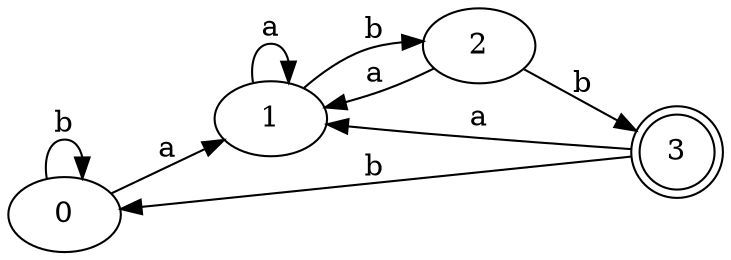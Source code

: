 digraph Automata {
	rankdir=LR
	0 [label=0]
	1 [label=1]
	2 [label=2]
	3 [label=3 shape=doublecircle]
	0 -> 1 [label=a]
	0 -> 0 [label=b]
	1 -> 1 [label=a]
	1 -> 2 [label=b]
	2 -> 1 [label=a]
	2 -> 3 [label=b]
	3 -> 1 [label=a]
	3 -> 0 [label=b]
}
